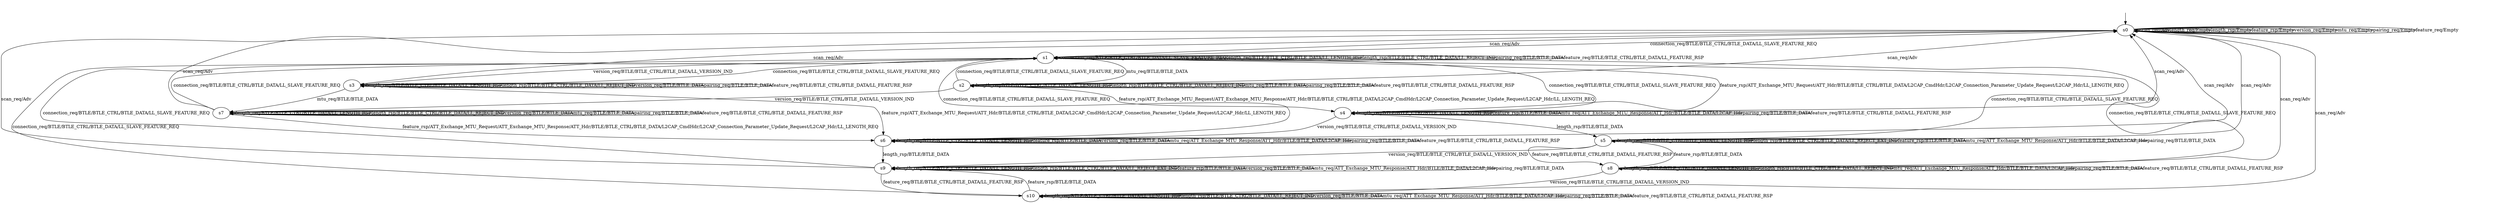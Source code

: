 digraph "CYW43455" {
s0 [label=s0];
s1 [label=s1];
s2 [label=s2];
s3 [label=s3];
s4 [label=s4];
s5 [label=s5];
s6 [label=s6];
s7 [label=s7];
s8 [label=s8];
s9 [label=s9];
s10 [label=s10];
s0 -> s0  [label="scan_req/Adv"];
s0 -> s1  [label="connection_req/BTLE/BTLE_CTRL/BTLE_DATA/LL_SLAVE_FEATURE_REQ"];
s0 -> s0  [label="length_req/Empty"];
s0 -> s0  [label="length_rsp/Empty"];
s0 -> s0  [label="feature_rsp/Empty"];
s0 -> s0  [label="version_req/Empty"];
s0 -> s0  [label="mtu_req/Empty"];
s0 -> s0  [label="pairing_req/Empty"];
s0 -> s0  [label="feature_req/Empty"];
s1 -> s0  [label="scan_req/Adv"];
s1 -> s1  [label="connection_req/BTLE/BTLE_CTRL/BTLE_DATA/LL_SLAVE_FEATURE_REQ"];
s1 -> s1  [label="length_req/BTLE/BTLE_CTRL/BTLE_DATA/LL_LENGTH_RSP"];
s1 -> s1  [label="length_rsp/BTLE/BTLE_CTRL/BTLE_DATA/LL_REJECT_IND"];
s1 -> s4  [label="feature_rsp/ATT_Exchange_MTU_Request/ATT_Hdr/BTLE/BTLE_CTRL/BTLE_DATA/L2CAP_CmdHdr/L2CAP_Connection_Parameter_Update_Request/L2CAP_Hdr/LL_LENGTH_REQ"];
s1 -> s3  [label="version_req/BTLE/BTLE_CTRL/BTLE_DATA/LL_VERSION_IND"];
s1 -> s2  [label="mtu_req/BTLE/BTLE_DATA"];
s1 -> s1  [label="pairing_req/BTLE/BTLE_DATA"];
s1 -> s1  [label="feature_req/BTLE/BTLE_CTRL/BTLE_DATA/LL_FEATURE_RSP"];
s2 -> s0  [label="scan_req/Adv"];
s2 -> s1  [label="connection_req/BTLE/BTLE_CTRL/BTLE_DATA/LL_SLAVE_FEATURE_REQ"];
s2 -> s2  [label="length_req/BTLE/BTLE_CTRL/BTLE_DATA/LL_LENGTH_RSP"];
s2 -> s2  [label="length_rsp/BTLE/BTLE_CTRL/BTLE_DATA/LL_REJECT_IND"];
s2 -> s4  [label="feature_rsp/ATT_Exchange_MTU_Request/ATT_Exchange_MTU_Response/ATT_Hdr/BTLE/BTLE_CTRL/BTLE_DATA/L2CAP_CmdHdr/L2CAP_Connection_Parameter_Update_Request/L2CAP_Hdr/LL_LENGTH_REQ"];
s2 -> s7  [label="version_req/BTLE/BTLE_CTRL/BTLE_DATA/LL_VERSION_IND"];
s2 -> s2  [label="mtu_req/BTLE/BTLE_DATA"];
s2 -> s2  [label="pairing_req/BTLE/BTLE_DATA"];
s2 -> s2  [label="feature_req/BTLE/BTLE_CTRL/BTLE_DATA/LL_FEATURE_RSP"];
s3 -> s0  [label="scan_req/Adv"];
s3 -> s1  [label="connection_req/BTLE/BTLE_CTRL/BTLE_DATA/LL_SLAVE_FEATURE_REQ"];
s3 -> s3  [label="length_req/BTLE/BTLE_CTRL/BTLE_DATA/LL_LENGTH_RSP"];
s3 -> s3  [label="length_rsp/BTLE/BTLE_CTRL/BTLE_DATA/LL_REJECT_IND"];
s3 -> s6  [label="feature_rsp/ATT_Exchange_MTU_Request/ATT_Hdr/BTLE/BTLE_CTRL/BTLE_DATA/L2CAP_CmdHdr/L2CAP_Connection_Parameter_Update_Request/L2CAP_Hdr/LL_LENGTH_REQ"];
s3 -> s3  [label="version_req/BTLE/BTLE_DATA"];
s3 -> s7  [label="mtu_req/BTLE/BTLE_DATA"];
s3 -> s3  [label="pairing_req/BTLE/BTLE_DATA"];
s3 -> s3  [label="feature_req/BTLE/BTLE_CTRL/BTLE_DATA/LL_FEATURE_RSP"];
s4 -> s0  [label="scan_req/Adv"];
s4 -> s1  [label="connection_req/BTLE/BTLE_CTRL/BTLE_DATA/LL_SLAVE_FEATURE_REQ"];
s4 -> s4  [label="length_req/BTLE/BTLE_CTRL/BTLE_DATA/LL_LENGTH_RSP"];
s4 -> s5  [label="length_rsp/BTLE/BTLE_DATA"];
s4 -> s4  [label="feature_rsp/BTLE/BTLE_DATA"];
s4 -> s6  [label="version_req/BTLE/BTLE_CTRL/BTLE_DATA/LL_VERSION_IND"];
s4 -> s4  [label="mtu_req/ATT_Exchange_MTU_Response/ATT_Hdr/BTLE/BTLE_DATA/L2CAP_Hdr"];
s4 -> s4  [label="pairing_req/BTLE/BTLE_DATA"];
s4 -> s4  [label="feature_req/BTLE/BTLE_CTRL/BTLE_DATA/LL_FEATURE_RSP"];
s5 -> s0  [label="scan_req/Adv"];
s5 -> s1  [label="connection_req/BTLE/BTLE_CTRL/BTLE_DATA/LL_SLAVE_FEATURE_REQ"];
s5 -> s5  [label="length_req/BTLE/BTLE_CTRL/BTLE_DATA/LL_LENGTH_RSP"];
s5 -> s5  [label="length_rsp/BTLE/BTLE_CTRL/BTLE_DATA/LL_REJECT_EXT_IND"];
s5 -> s5  [label="feature_rsp/BTLE/BTLE_DATA"];
s5 -> s9  [label="version_req/BTLE/BTLE_CTRL/BTLE_DATA/LL_VERSION_IND"];
s5 -> s5  [label="mtu_req/ATT_Exchange_MTU_Response/ATT_Hdr/BTLE/BTLE_DATA/L2CAP_Hdr"];
s5 -> s5  [label="pairing_req/BTLE/BTLE_DATA"];
s5 -> s8  [label="feature_req/BTLE/BTLE_CTRL/BTLE_DATA/LL_FEATURE_RSP"];
s6 -> s0  [label="scan_req/Adv"];
s6 -> s1  [label="connection_req/BTLE/BTLE_CTRL/BTLE_DATA/LL_SLAVE_FEATURE_REQ"];
s6 -> s6  [label="length_req/BTLE/BTLE_CTRL/BTLE_DATA/LL_LENGTH_RSP"];
s6 -> s9  [label="length_rsp/BTLE/BTLE_DATA"];
s6 -> s6  [label="feature_rsp/BTLE/BTLE_DATA"];
s6 -> s6  [label="version_req/BTLE/BTLE_DATA"];
s6 -> s6  [label="mtu_req/ATT_Exchange_MTU_Response/ATT_Hdr/BTLE/BTLE_DATA/L2CAP_Hdr"];
s6 -> s6  [label="pairing_req/BTLE/BTLE_DATA"];
s6 -> s6  [label="feature_req/BTLE/BTLE_CTRL/BTLE_DATA/LL_FEATURE_RSP"];
s7 -> s0  [label="scan_req/Adv"];
s7 -> s1  [label="connection_req/BTLE/BTLE_CTRL/BTLE_DATA/LL_SLAVE_FEATURE_REQ"];
s7 -> s7  [label="length_req/BTLE/BTLE_CTRL/BTLE_DATA/LL_LENGTH_RSP"];
s7 -> s7  [label="length_rsp/BTLE/BTLE_CTRL/BTLE_DATA/LL_REJECT_IND"];
s7 -> s6  [label="feature_rsp/ATT_Exchange_MTU_Request/ATT_Exchange_MTU_Response/ATT_Hdr/BTLE/BTLE_CTRL/BTLE_DATA/L2CAP_CmdHdr/L2CAP_Connection_Parameter_Update_Request/L2CAP_Hdr/LL_LENGTH_REQ"];
s7 -> s7  [label="version_req/BTLE/BTLE_DATA"];
s7 -> s7  [label="mtu_req/BTLE/BTLE_DATA"];
s7 -> s7  [label="pairing_req/BTLE/BTLE_DATA"];
s7 -> s7  [label="feature_req/BTLE/BTLE_CTRL/BTLE_DATA/LL_FEATURE_RSP"];
s8 -> s0  [label="scan_req/Adv"];
s8 -> s1  [label="connection_req/BTLE/BTLE_CTRL/BTLE_DATA/LL_SLAVE_FEATURE_REQ"];
s8 -> s8  [label="length_req/BTLE/BTLE_CTRL/BTLE_DATA/LL_LENGTH_RSP"];
s8 -> s8  [label="length_rsp/BTLE/BTLE_CTRL/BTLE_DATA/LL_REJECT_IND"];
s8 -> s5  [label="feature_rsp/BTLE/BTLE_DATA"];
s8 -> s10  [label="version_req/BTLE/BTLE_CTRL/BTLE_DATA/LL_VERSION_IND"];
s8 -> s8  [label="mtu_req/ATT_Exchange_MTU_Response/ATT_Hdr/BTLE/BTLE_DATA/L2CAP_Hdr"];
s8 -> s8  [label="pairing_req/BTLE/BTLE_DATA"];
s8 -> s8  [label="feature_req/BTLE/BTLE_CTRL/BTLE_DATA/LL_FEATURE_RSP"];
s9 -> s0  [label="scan_req/Adv"];
s9 -> s1  [label="connection_req/BTLE/BTLE_CTRL/BTLE_DATA/LL_SLAVE_FEATURE_REQ"];
s9 -> s9  [label="length_req/BTLE/BTLE_CTRL/BTLE_DATA/LL_LENGTH_RSP"];
s9 -> s9  [label="length_rsp/BTLE/BTLE_CTRL/BTLE_DATA/LL_REJECT_EXT_IND"];
s9 -> s9  [label="feature_rsp/BTLE/BTLE_DATA"];
s9 -> s9  [label="version_req/BTLE/BTLE_DATA"];
s9 -> s9  [label="mtu_req/ATT_Exchange_MTU_Response/ATT_Hdr/BTLE/BTLE_DATA/L2CAP_Hdr"];
s9 -> s9  [label="pairing_req/BTLE/BTLE_DATA"];
s9 -> s10  [label="feature_req/BTLE/BTLE_CTRL/BTLE_DATA/LL_FEATURE_RSP"];
s10 -> s0  [label="scan_req/Adv"];
s10 -> s1  [label="connection_req/BTLE/BTLE_CTRL/BTLE_DATA/LL_SLAVE_FEATURE_REQ"];
s10 -> s10  [label="length_req/BTLE/BTLE_CTRL/BTLE_DATA/LL_LENGTH_RSP"];
s10 -> s10  [label="length_rsp/BTLE/BTLE_CTRL/BTLE_DATA/LL_REJECT_IND"];
s10 -> s9  [label="feature_rsp/BTLE/BTLE_DATA"];
s10 -> s10  [label="version_req/BTLE/BTLE_DATA"];
s10 -> s10  [label="mtu_req/ATT_Exchange_MTU_Response/ATT_Hdr/BTLE/BTLE_DATA/L2CAP_Hdr"];
s10 -> s10  [label="pairing_req/BTLE/BTLE_DATA"];
s10 -> s10  [label="feature_req/BTLE/BTLE_CTRL/BTLE_DATA/LL_FEATURE_RSP"];
__start0 [label="", shape=none];
__start0 -> s0  [label=""];
}

